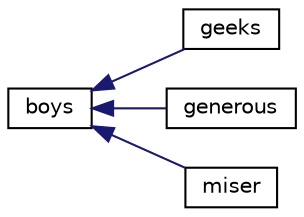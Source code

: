 digraph "Graphical Class Hierarchy"
{
  edge [fontname="Helvetica",fontsize="10",labelfontname="Helvetica",labelfontsize="10"];
  node [fontname="Helvetica",fontsize="10",shape=record];
  rankdir="LR";
  Node1 [label="boys",height=0.2,width=0.4,color="black", fillcolor="white", style="filled",URL="$classboys.html"];
  Node1 -> Node2 [dir="back",color="midnightblue",fontsize="10",style="solid",fontname="Helvetica"];
  Node2 [label="geeks",height=0.2,width=0.4,color="black", fillcolor="white", style="filled",URL="$classgeeks.html"];
  Node1 -> Node3 [dir="back",color="midnightblue",fontsize="10",style="solid",fontname="Helvetica"];
  Node3 [label="generous",height=0.2,width=0.4,color="black", fillcolor="white", style="filled",URL="$classgenerous.html"];
  Node1 -> Node4 [dir="back",color="midnightblue",fontsize="10",style="solid",fontname="Helvetica"];
  Node4 [label="miser",height=0.2,width=0.4,color="black", fillcolor="white", style="filled",URL="$classmiser.html"];
}
